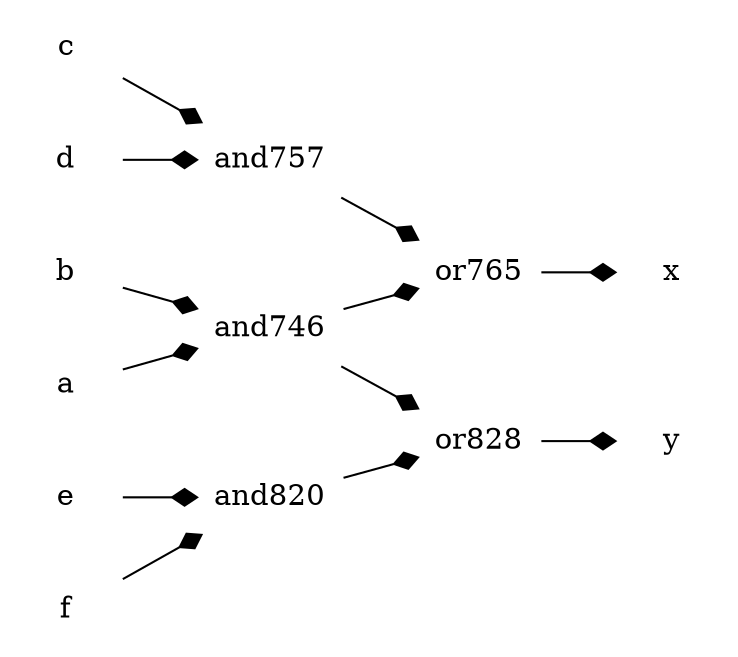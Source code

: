 digraph g {
    // header
    rankdir=LR;
    margin=0.01;
    node [shape="plaintext"];
    edge [arrowhead="diamond"];
    // circuit 
    and746 [label="and746", image="../../gates/and_noleads.png"];
    and757 [label="and757", image="../../gates/and_noleads.png"];
    and820 [label="and820", image="../../gates/and_noleads.png"];
    or765 [label="or765", image="../../gates/or_noleads.png"];
    or828 [label="or828", image="../../gates/or_noleads.png"];
    var691[label="x"];
    var693[label="b"];
    var695[label="c"];
    var696[label="d"];
    var699[label="y"];
    var700[label="a"];
    var703[label="e"];
    var704[label="f"];
    var700 -> and746 ;
    var693 -> and746 ;
    var695 -> and757 ;
    var696 -> and757 ;
    and746 -> or765 ;
    and757 -> or765 ;
    or765 -> var691 ;
    var703 -> and820 ;
    var704 -> and820 ;
    and746 -> or828 ;
    and820 -> or828 ;
    or828 -> var699 ;
}
